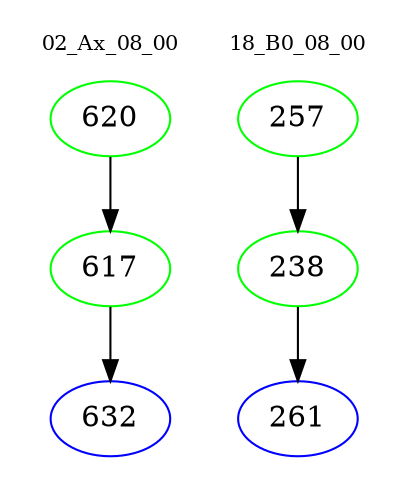 digraph{
subgraph cluster_0 {
color = white
label = "02_Ax_08_00";
fontsize=10;
T0_620 [label="620", color="green"]
T0_620 -> T0_617 [color="black"]
T0_617 [label="617", color="green"]
T0_617 -> T0_632 [color="black"]
T0_632 [label="632", color="blue"]
}
subgraph cluster_1 {
color = white
label = "18_B0_08_00";
fontsize=10;
T1_257 [label="257", color="green"]
T1_257 -> T1_238 [color="black"]
T1_238 [label="238", color="green"]
T1_238 -> T1_261 [color="black"]
T1_261 [label="261", color="blue"]
}
}
